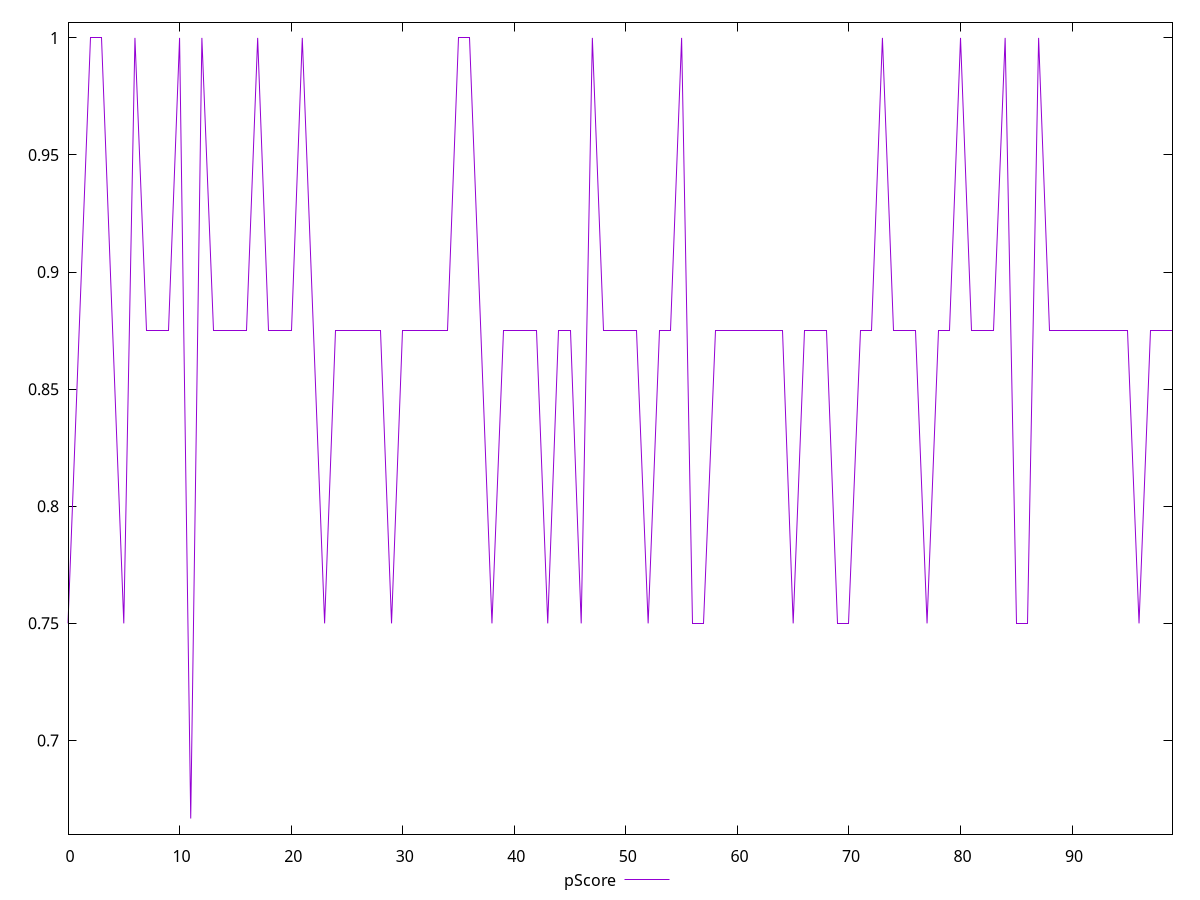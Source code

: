 reset

$pScore <<EOF
0 0.75
1 0.875
2 1
3 1
4 0.875
5 0.75
6 1
7 0.875
8 0.875
9 0.875
10 1
11 0.6666666666666666
12 1
13 0.875
14 0.875
15 0.875
16 0.875
17 1
18 0.875
19 0.875
20 0.875
21 1
22 0.875
23 0.75
24 0.875
25 0.875
26 0.875
27 0.875
28 0.875
29 0.75
30 0.875
31 0.875
32 0.875
33 0.875
34 0.875
35 1
36 1
37 0.875
38 0.75
39 0.875
40 0.875
41 0.875
42 0.875
43 0.75
44 0.875
45 0.875
46 0.75
47 1
48 0.875
49 0.875
50 0.875
51 0.875
52 0.75
53 0.875
54 0.875
55 1
56 0.75
57 0.75
58 0.875
59 0.875
60 0.875
61 0.875
62 0.875
63 0.875
64 0.875
65 0.75
66 0.875
67 0.875
68 0.875
69 0.75
70 0.75
71 0.875
72 0.875
73 1
74 0.875
75 0.875
76 0.875
77 0.75
78 0.875
79 0.875
80 1
81 0.875
82 0.875
83 0.875
84 1
85 0.75
86 0.75
87 1
88 0.875
89 0.875
90 0.875
91 0.875
92 0.875
93 0.875
94 0.875
95 0.875
96 0.75
97 0.875
98 0.875
99 0.875
EOF

set key outside below
set xrange [0:99]
set yrange [0.6599999999999999:1.0066666666666666]
set trange [0.6599999999999999:1.0066666666666666]
set terminal svg size 640, 500 enhanced background rgb 'white'
set output "report_00019_2021-02-10T18-14-37.922Z//unused-css-rules/samples/pages+cached+noadtech/pScore/values.svg"

plot $pScore title "pScore" with line

reset
